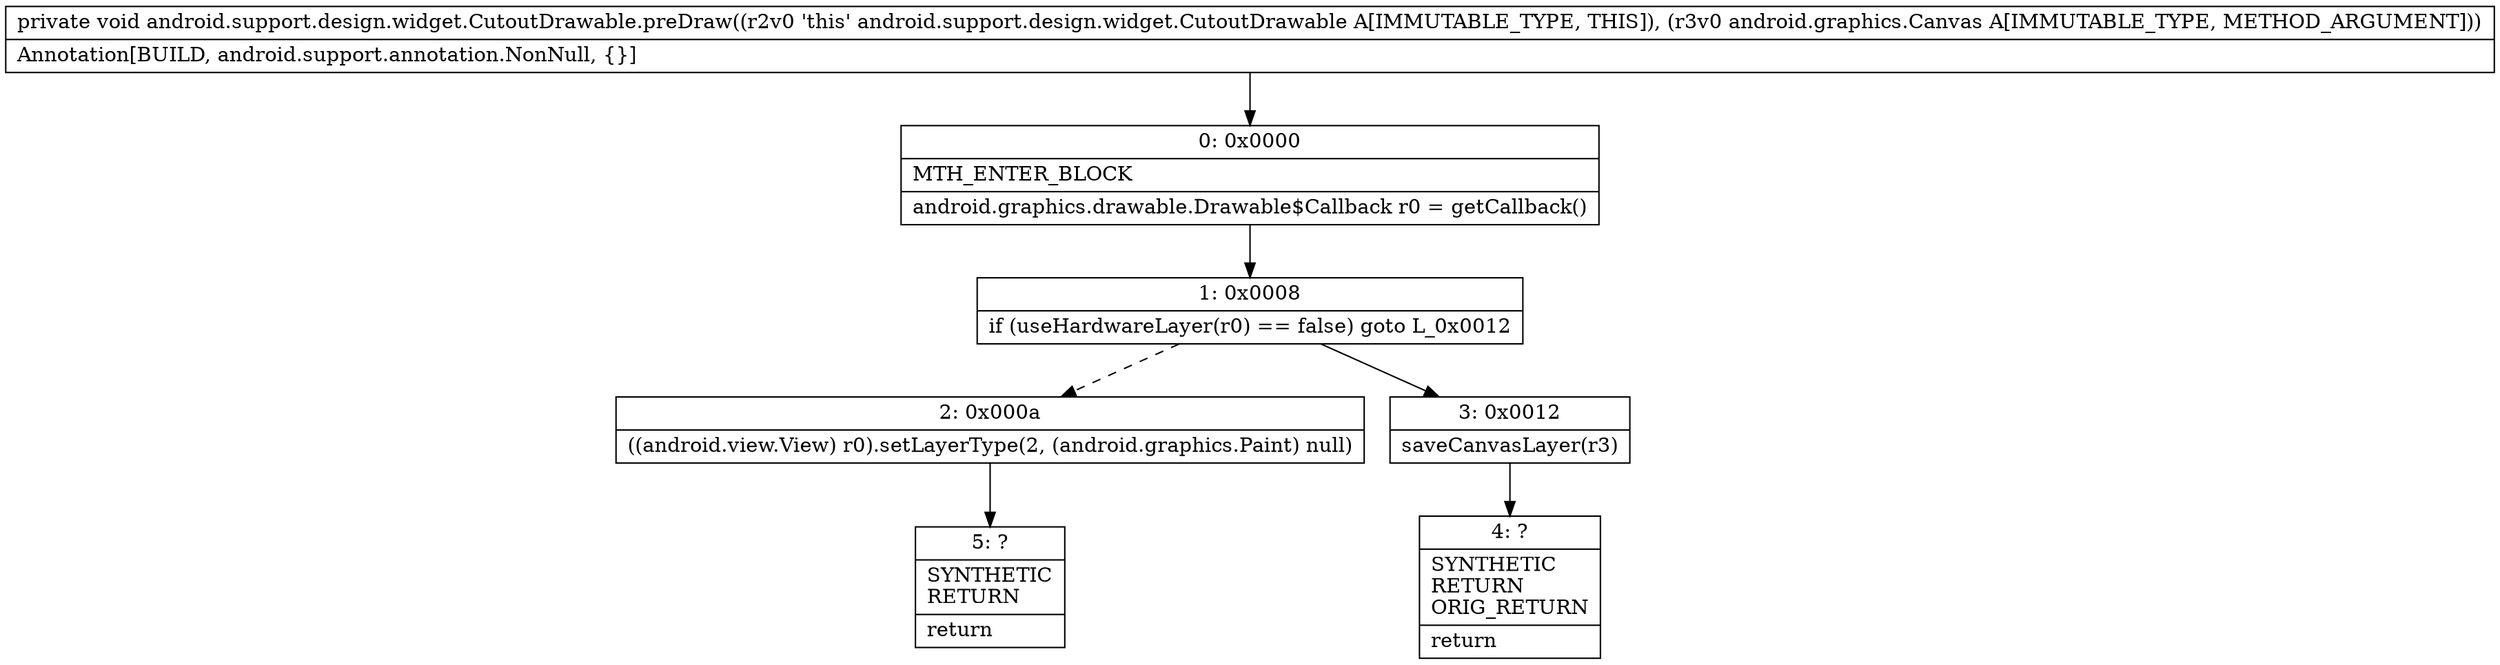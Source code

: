 digraph "CFG forandroid.support.design.widget.CutoutDrawable.preDraw(Landroid\/graphics\/Canvas;)V" {
Node_0 [shape=record,label="{0\:\ 0x0000|MTH_ENTER_BLOCK\l|android.graphics.drawable.Drawable$Callback r0 = getCallback()\l}"];
Node_1 [shape=record,label="{1\:\ 0x0008|if (useHardwareLayer(r0) == false) goto L_0x0012\l}"];
Node_2 [shape=record,label="{2\:\ 0x000a|((android.view.View) r0).setLayerType(2, (android.graphics.Paint) null)\l}"];
Node_3 [shape=record,label="{3\:\ 0x0012|saveCanvasLayer(r3)\l}"];
Node_4 [shape=record,label="{4\:\ ?|SYNTHETIC\lRETURN\lORIG_RETURN\l|return\l}"];
Node_5 [shape=record,label="{5\:\ ?|SYNTHETIC\lRETURN\l|return\l}"];
MethodNode[shape=record,label="{private void android.support.design.widget.CutoutDrawable.preDraw((r2v0 'this' android.support.design.widget.CutoutDrawable A[IMMUTABLE_TYPE, THIS]), (r3v0 android.graphics.Canvas A[IMMUTABLE_TYPE, METHOD_ARGUMENT]))  | Annotation[BUILD, android.support.annotation.NonNull, \{\}]\l}"];
MethodNode -> Node_0;
Node_0 -> Node_1;
Node_1 -> Node_2[style=dashed];
Node_1 -> Node_3;
Node_2 -> Node_5;
Node_3 -> Node_4;
}

